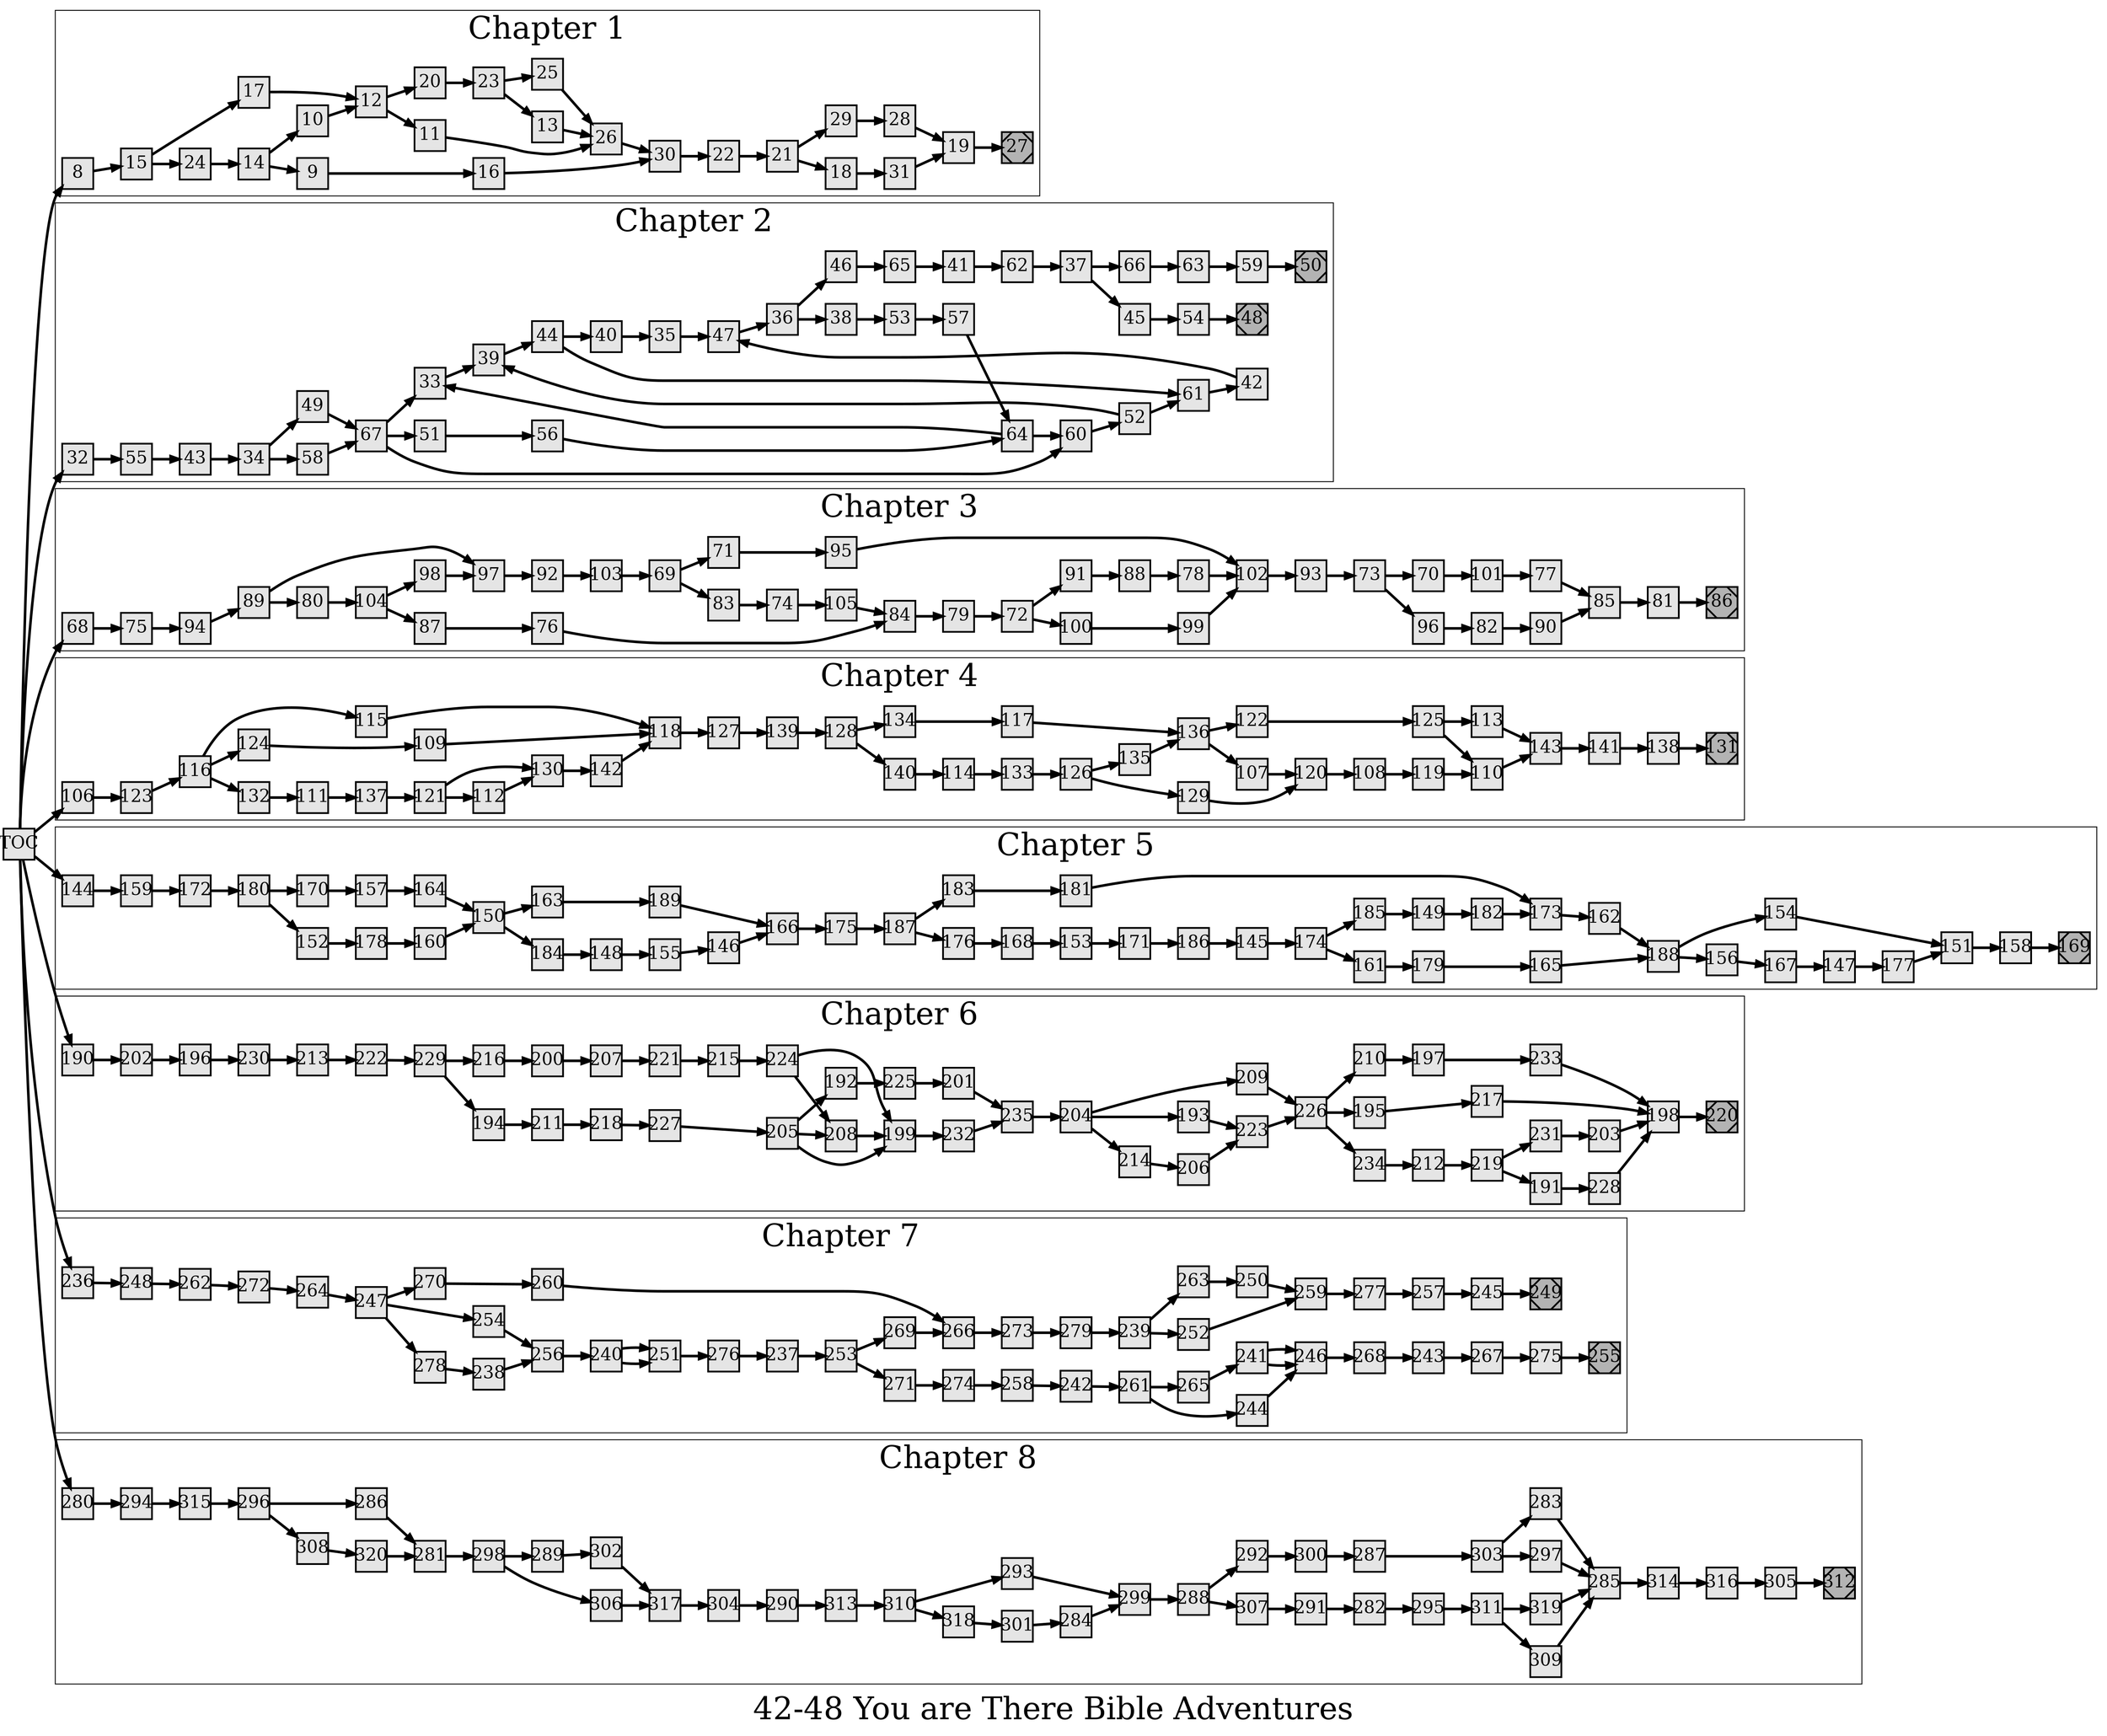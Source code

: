 digraph g{
  graph [ label="42-48 You are There Bible Adventures" rankdir=LR, ordering=out, fontsize=36, nodesep="0.35", ranksep="0.45"];
  node  [shape=rect, penwidth=2, fontsize=20, style=filled, fillcolor=grey90, margin="0,0", labelfloat=true, regular=true, fixedsize=true];
  edge  [labelfloat=true, penwidth=3, fontsize=12];
  // ---;
  // group  : Katz;
  // id     : 42-48;
  // gbid   : 3833;
  // series : You Are There Bible Adventures;
  // title  : You Are There Bible Adventures;
  // author : Paul J. Loth;
  // credit:;
  // - name : Jeremy Douglass;
  // role : encoder;
  // date : 2017-11-20;
  // - name : Jeremy Douglass;
  // role : editor;
  // date : 2018-05-04;
  // render:;
  // - name   : small;
  // styles : gvStyles.txt;
  // engine : dot;
  // comment: >;
  
  // ---;
  
  // From | To | Label;
  
  TOC -> 8;
  TOC -> 32;
  TOC -> 68;
  TOC -> 106;
  TOC -> 144;
  TOC -> 190;
  TOC -> 236;
  TOC -> 280;
  
  // Chapter 1;
  // Your Adventure with Jonah;
  // --Jonah 1:1-3:10;
  // pp.8-31;
  
  8 -> 15;
  9 -> 16;
  10 -> 12;
  11 -> 26;
  12 -> 11;
  12 -> 20;
  13 -> 26;
  14 -> 10;
  14 -> 9;
  15 -> 24;
  15 -> 17;
  16 -> 30;
  17 -> 12;
  18 -> 31;
  19 -> 27;
  20 -> 23;
  21 -> 18;
  21 -> 29;
  22 -> 21;
  23 -> 13;
  23 -> 25;
  24 -> 14;
  25 -> 26;
  26 -> 30;
  27	[ xlabel="E", shape=Msquare, fontsize=20, fillcolor=grey70, xlabel="" ];
  28 -> 19;
  29 -> 28;
  30 -> 22;
  31 -> 19;

  // Chapter 2;
  // Your Adventure with Joseph;
  // --Genesis 37-50;
  // pp.32-67;
  
  32 -> 55;
  33 -> 39;
  34 -> 58;
  34 -> 49;
  35 -> 47;
  36 -> 38;
  36 -> 46;
  37 -> 45;
  37 -> 66;
  38 -> 53;
  39 -> 44;
  40 -> 35;
  41 -> 62;
  42 -> 47;
  43 -> 34;
  44 -> 61;
  44 -> 40;
  45 -> 54;
  46 -> 65;
  47 -> 36;
  48	[ xlabel="E", shape=Msquare, fontsize=20, fillcolor=grey70, xlabel="" ];
  49 -> 67;
  50	[ xlabel="E", shape=Msquare, fontsize=20, fillcolor=grey70, xlabel="" ];
  51 -> 56;
  52 -> 39;
  52 -> 61;
  53 -> 57;
  54 -> 48;
  55 -> 43;
  56 -> 64;
  57 -> 64;
  58 -> 67;
  59 -> 50;
  60 -> 52;
  61 -> 42;
  62 -> 37;
  63 -> 59;
  64 -> 60;
  64 -> 33;
  65 -> 41;
  66 -> 63;
  67 -> 60;
  67 -> 51;
  67 -> 33;
  
  // Chapter 3;
  // Your Adventure with Mary and Joseph;
  // --Luke 2:1-21;
  // pp.68-105;
  
  68 -> 75;
  69 -> 83;
  69 -> 71;
  70 -> 101;
  71 -> 95;
  72 -> 100;
  72 -> 91;
  73 -> 96;
  73 -> 70;
  74 -> 105;
  75 -> 94;
  76 -> 84;
  77 -> 85;
  78 -> 102;
  79 -> 72;
  80 -> 104;
  81 -> 86;
  82 -> 90;
  83 -> 74;
  84 -> 79;
  85 -> 81;
  86	[ xlabel="E", shape=Msquare, fontsize=20, fillcolor=grey70, xlabel="" ];
  87 -> 76;
  88 -> 78;
  89 -> 80;
  89 -> 97;
  90 -> 85;
  91 -> 88;
  92 -> 103;
  93 -> 73;
  94 -> 89;
  95 -> 102;
  96 -> 82;
  97 -> 92;
  98 -> 97;
  99 -> 102;
  100 -> 99;
  101 -> 77;
  102 -> 93;
  103 -> 69;
  104 -> 87;
  104 -> 98;
  105 -> 84;
  
  // Chapter 4;
  // Your Adventure with David and Goliath;
  // --1 Samuel 17;
  // pp.106-143;
  
  106 -> 123;
  107 -> 120;
  108 -> 119;
  109 -> 118;
  110 -> 143;
  111 -> 137;
  112 -> 130;
  113 -> 143;
  114 -> 133;
  115 -> 118;
  116 -> 132;
  116 -> 124;
  116 -> 115;
  117 -> 136;
  118 -> 127;
  119 -> 110;
  120 -> 108;
  121 -> 130;
  121 -> 112;
  122 -> 125;
  123 -> 116;
  124 -> 109;
  125 -> 110;
  125 -> 113;
  126 -> 135;
  126 -> 129;
  127 -> 139;
  128 -> 140;
  128 -> 134;
  129 -> 120;
  130 -> 142;
  131	[ xlabel="E", shape=Msquare, fontsize=20, fillcolor=grey70, xlabel="" ];
  132 -> 111;
  133 -> 126;
  134 -> 117;
  135 -> 136;
  136 -> 107;
  136 -> 122;
  137 -> 121;
  138 -> 131;
  139 -> 128;
  140 -> 114;
  141 -> 138;
  142 -> 118;
  143 -> 141;
  
  // Chapter 5;
  // Your Adventure with Paul;
  // --Acts 23;
  // pp.144-189;
  
  144 -> 159;
  145 -> 174;
  146 -> 166;
  147 -> 177;
  148 -> 155;
  149 -> 182;
  150 -> 184;
  150 -> 163;
  151 -> 158;
  152 -> 178;
  153 -> 171;
  154 -> 151;
  155 -> 146;
  156 -> 167;
  157 -> 164;
  158 -> 169;
  159 -> 172;
  160 -> 150;
  161 -> 179;
  162 -> 188;
  163 -> 189;
  164 -> 150;
  165 -> 188;
  166 -> 175;
  167 -> 147;
  168 -> 153;
  169	[ xlabel="E", shape=Msquare, fontsize=20, fillcolor=grey70, xlabel="" ];
  170 -> 157;
  171 -> 186;
  172 -> 180;
  173 -> 162;
  174 -> 161;
  174 -> 185;
  175 -> 187;
  176 -> 168;
  177 -> 151;
  178 -> 160;
  179 -> 165;
  180 -> 152;
  180 -> 170;
  181 -> 173;
  182 -> 173;
  183 -> 181;
  184 -> 148;
  185 -> 149;
  186 -> 145;
  187 -> 176;
  187 -> 183;
  188 -> 156;
  188 -> 154;
  189 -> 166;
  
  // Chapter 6;
  // Your Adventure with Baby Moses;
  // --Exodus 1:15-2:10;
  // pp.190-235;
  
  190 -> 202;
  191 -> 228;
  192 -> 225;
  193 -> 223;
  194 -> 211;
  195 -> 217;
  196 -> 230;
  197 -> 233;
  198 -> 220;
  199 -> 232;
  200 -> 207;
  201 -> 235;
  202 -> 196;
  203 -> 198;
  204 -> 214;
  204 -> 193;
  204 -> 209;
  205 -> 199;
  205 -> 208;
  205 -> 192;
  206 -> 223;
  207 -> 221;
  208 -> 199;
  209 -> 226;
  210 -> 197;
  211 -> 218;
  212 -> 219;
  213 -> 222;
  214 -> 206;
  215 -> 224;
  216 -> 200;
  217 -> 198;
  218 -> 227;
  219 -> 191;
  219 -> 231;
  220	[ xlabel="E", shape=Msquare, fontsize=20, fillcolor=grey70, xlabel="" ];
  221 -> 215;
  222 -> 229;
  223 -> 226;
  224 -> 199;
  224 -> 208;
  225 -> 201;
  226 -> 234;
  226 -> 195;
  226 -> 210;
  227 -> 205;
  228 -> 198;
  229 -> 194;
  229 -> 216;
  230 -> 213;
  231 -> 203;
  232 -> 235;
  233 -> 198;
  234 -> 212;
  235 -> 204;
  
  // Chapter 7;
  // Your Adventure with Jesus and the Disciples;
  // --Matthew 8:23-27; Mark 4:35-41; Luke 8:22-25;
  // pp.236-279;
  
  236 -> 248;
  237 -> 253;
  238 -> 256;
  239 -> 252;
  239 -> 263;
  240 -> 251;
  241 -> 246;
  240 -> 251;
  241 -> 246;
  242 -> 261;
  243 -> 267;
  244 -> 246;
  245 -> 249;
  246 -> 268;
  247 -> 278;
  247 -> 254;
  247 -> 270;
  248 -> 262;
  249	[ xlabel="E", shape=Msquare, fontsize=20, fillcolor=grey70, xlabel="" ];
  250 -> 259;
  251 -> 276;
  252 -> 259;
  253 -> 271;
  253 -> 269;
  254 -> 256;
  255	[ xlabel="E", shape=Msquare, fontsize=20, fillcolor=grey70, xlabel="" ];
  256 -> 240;
  257 -> 245;
  258 -> 242;
  259 -> 277;
  260 -> 266;
  261 -> 244;
  261 -> 265;
  262 -> 272;
  263 -> 250;
  264 -> 247;
  265 -> 241;
  266 -> 273;
  267 -> 275;
  268 -> 243;
  269 -> 266;
  270 -> 260;
  271 -> 274;
  272 -> 264;
  273 -> 279;
  274 -> 258;
  275 -> 255;
  276 -> 237;
  277 -> 257;
  278 -> 238;
  279 -> 239;
  
  // Chapter 8;
  // Your Adventure with Jesus and the Paralyzed Man;
  // --Mark 2:1-12;
  // pp.280-;
  
  280 -> 294;
  281 -> 298;
  282 -> 295;
  283 -> 285;
  284 -> 299;
  285 -> 314;
  286 -> 281;
  287 -> 303;
  288 -> 307;
  288 -> 292;
  289 -> 302;
  290 -> 313;
  291 -> 282;
  292 -> 300;
  293 -> 299;
  294 -> 315;
  295 -> 311;
  296 -> 308;
  296 -> 286;
  297 -> 285;
  298 -> 306;
  298 -> 289;
  299 -> 288;
  300 -> 287;
  301 -> 284;
  302 -> 317;
  303 -> 297;
  303 -> 283;
  304 -> 290;
  305 -> 312;
  306 -> 317;
  307 -> 291;
  308 -> 320;
  309 -> 285;
  310 -> 318;
  310 -> 293;
  311 -> 309;
  311 -> 319;
  312	[ xlabel="E", shape=Msquare, fontsize=20, fillcolor=grey70, xlabel="" ];
  313 -> 310;
  314 -> 316;
  315 -> 296;
  316 -> 305;
  317 -> 304;
  318 -> 301;
  319 -> 285;
  320 -> 281;

  // Groups;
  
  subgraph cluster_Chapter1 {
    label="Chapter 1";
    10;  11;  12;  13;  14;  15;  16;  17;  18;  19;  20;  21;  22;  23;  24;  25;  26;  27;  28;  29;  30;  31;  8;  9;
  }
  
  subgraph cluster_Chapter2 {
    label="Chapter 2";
    32;  33;  34;  35;  36;  37;  38;  39;  40;  41;  42;  43;  44;  45;  46;  47;  48;  49;  50;  51;  52;  53;  54;  55;  56;  57;  58;  59;  60;  61;  62;  63;  64;  65;  66;  67;
  }
  
  subgraph cluster_Chapter3 {
    label="Chapter 3";
    100;  101;  102;  103;  104;  105;  68;  69;  70;  71;  72;  73;  74;  75;  76;  77;  78;  79;  80;  81;  82;  83;  84;  85;  86;  87;  88;  89;  90;  91;  92;  93;  94;  95;  96;  97;  98;  99;
  }
  
  subgraph cluster_Chapter4 {
    label="Chapter 4";
    106;  107;  108;  109;  110;  111;  112;  113;  114;  115;  116;  117;  118;  119;  120;  121;  122;  123;  124;  125;  126;  127;  128;  129;  130;  131;  132;  133;  134;  135;  136;  137;  138;  139;  140;  141;  142;  143;
  }
  
  subgraph cluster_Chapter5 {
    label="Chapter 5";
    144;  145;  146;  147;  148;  149;  150;  151;  152;  153;  154;  155;  156;  157;  158;  159;  160;  161;  162;  163;  164;  165;  166;  167;  168;  169;  170;  171;  172;  173;  174;  175;  176;  177;  178;  179;  180;  181;  182;  183;  184;  185;  186;  187;  188;  189;
  }
  
  subgraph cluster_Chapter6 {
    label="Chapter 6";
    190;  191;  192;  193;  194;  195;  196;  197;  198;  199;  200;  201;  202;  203;  204;  205;  206;  207;  208;  209;  210;  211;  212;  213;  214;  215;  216;  217;  218;  219;  220;  221;  222;  223;  224;  225;  226;  227;  228;  229;  230;  231;  232;  233;  234;  235;
  }
  
  subgraph cluster_Chapter7 {
    label="Chapter 7";
    236;  237;  238;  239;  240;  241;  242;  243;  244;  245;  246;  247;  248;  249;  250;  251;  252;  253;  254;  255;  256;  257;  258;  259;  260;  261;  262;  263;  264;  265;  266;  267;  268;  269;  270;  271;  272;  273;  274;  275;  276;  277;  278;  279;
  }
  
  subgraph cluster_Chapter8 {
    label="Chapter 8";
    280;  281;  282;  283;  284;  285;  286;  287;  288;  289;  290;  291;  292;  293;  294;  295;  296;  297;  298;  299;  300;  301;  302;  303;  304;  305;  306;  307;  308;  309;  310;  311;  312;  313;  314;  315;  316;  317;  318;  319;  320;
  }
}


